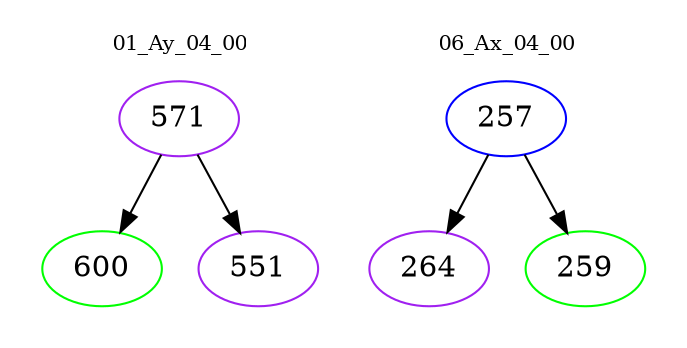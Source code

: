 digraph{
subgraph cluster_0 {
color = white
label = "01_Ay_04_00";
fontsize=10;
T0_571 [label="571", color="purple"]
T0_571 -> T0_600 [color="black"]
T0_600 [label="600", color="green"]
T0_571 -> T0_551 [color="black"]
T0_551 [label="551", color="purple"]
}
subgraph cluster_1 {
color = white
label = "06_Ax_04_00";
fontsize=10;
T1_257 [label="257", color="blue"]
T1_257 -> T1_264 [color="black"]
T1_264 [label="264", color="purple"]
T1_257 -> T1_259 [color="black"]
T1_259 [label="259", color="green"]
}
}
